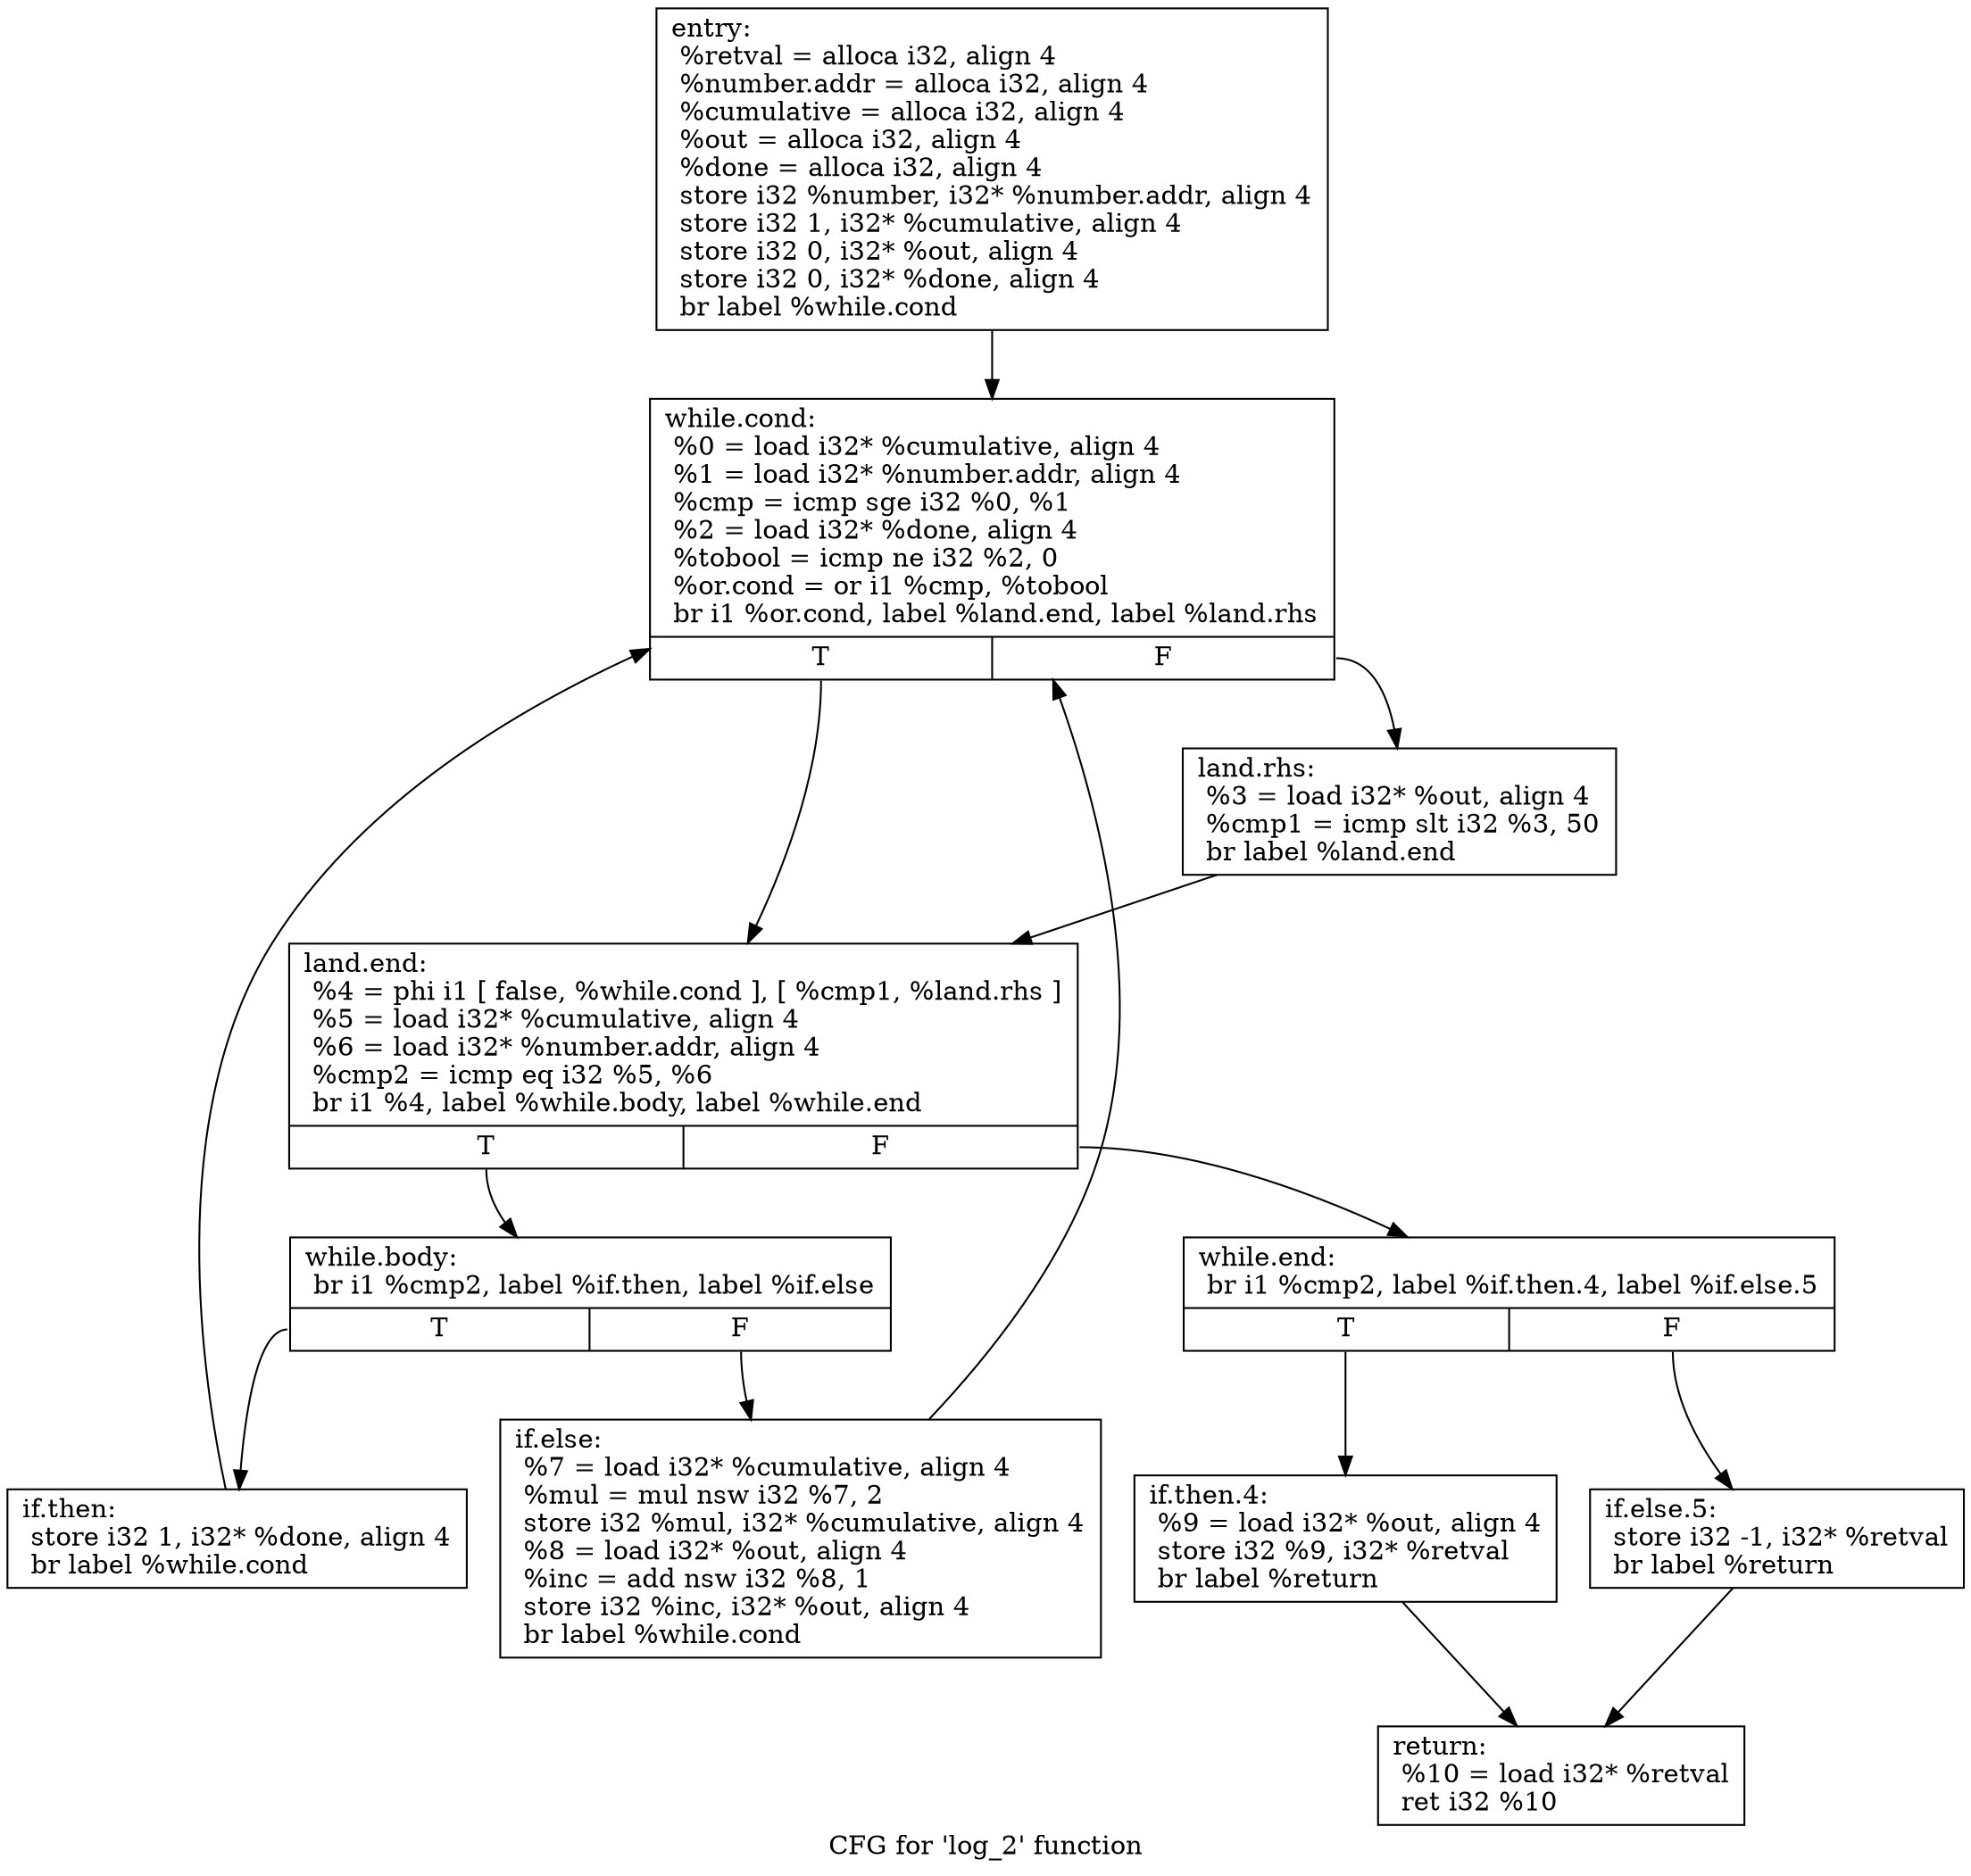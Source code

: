 digraph "CFG for 'log_2' function" {
	label="CFG for 'log_2' function";

	Node0x53f3730 [shape=record,label="{entry:\l  %retval = alloca i32, align 4\l  %number.addr = alloca i32, align 4\l  %cumulative = alloca i32, align 4\l  %out = alloca i32, align 4\l  %done = alloca i32, align 4\l  store i32 %number, i32* %number.addr, align 4\l  store i32 1, i32* %cumulative, align 4\l  store i32 0, i32* %out, align 4\l  store i32 0, i32* %done, align 4\l  br label %while.cond\l}"];
	Node0x53f3730 -> Node0x53f3780;
	Node0x53f3780 [shape=record,label="{while.cond:                                       \l  %0 = load i32* %cumulative, align 4\l  %1 = load i32* %number.addr, align 4\l  %cmp = icmp sge i32 %0, %1\l  %2 = load i32* %done, align 4\l  %tobool = icmp ne i32 %2, 0\l  %or.cond = or i1 %cmp, %tobool\l  br i1 %or.cond, label %land.end, label %land.rhs\l|{<s0>T|<s1>F}}"];
	Node0x53f3780:s0 -> Node0x53f3820;
	Node0x53f3780:s1 -> Node0x53f37d0;
	Node0x53f37d0 [shape=record,label="{land.rhs:                                         \l  %3 = load i32* %out, align 4\l  %cmp1 = icmp slt i32 %3, 50\l  br label %land.end\l}"];
	Node0x53f37d0 -> Node0x53f3820;
	Node0x53f3820 [shape=record,label="{land.end:                                         \l  %4 = phi i1 [ false, %while.cond ], [ %cmp1, %land.rhs ]\l  %5 = load i32* %cumulative, align 4\l  %6 = load i32* %number.addr, align 4\l  %cmp2 = icmp eq i32 %5, %6\l  br i1 %4, label %while.body, label %while.end\l|{<s0>T|<s1>F}}"];
	Node0x53f3820:s0 -> Node0x53f3870;
	Node0x53f3820:s1 -> Node0x5405280;
	Node0x53f3870 [shape=record,label="{while.body:                                       \l  br i1 %cmp2, label %if.then, label %if.else\l|{<s0>T|<s1>F}}"];
	Node0x53f3870:s0 -> Node0x53f38c0;
	Node0x53f3870:s1 -> Node0x53f3910;
	Node0x53f38c0 [shape=record,label="{if.then:                                          \l  store i32 1, i32* %done, align 4\l  br label %while.cond\l}"];
	Node0x53f38c0 -> Node0x53f3780;
	Node0x53f3910 [shape=record,label="{if.else:                                          \l  %7 = load i32* %cumulative, align 4\l  %mul = mul nsw i32 %7, 2\l  store i32 %mul, i32* %cumulative, align 4\l  %8 = load i32* %out, align 4\l  %inc = add nsw i32 %8, 1\l  store i32 %inc, i32* %out, align 4\l  br label %while.cond\l}"];
	Node0x53f3910 -> Node0x53f3780;
	Node0x5405280 [shape=record,label="{while.end:                                        \l  br i1 %cmp2, label %if.then.4, label %if.else.5\l|{<s0>T|<s1>F}}"];
	Node0x5405280:s0 -> Node0x54052d0;
	Node0x5405280:s1 -> Node0x5405320;
	Node0x54052d0 [shape=record,label="{if.then.4:                                        \l  %9 = load i32* %out, align 4\l  store i32 %9, i32* %retval\l  br label %return\l}"];
	Node0x54052d0 -> Node0x5405370;
	Node0x5405320 [shape=record,label="{if.else.5:                                        \l  store i32 -1, i32* %retval\l  br label %return\l}"];
	Node0x5405320 -> Node0x5405370;
	Node0x5405370 [shape=record,label="{return:                                           \l  %10 = load i32* %retval\l  ret i32 %10\l}"];
}
